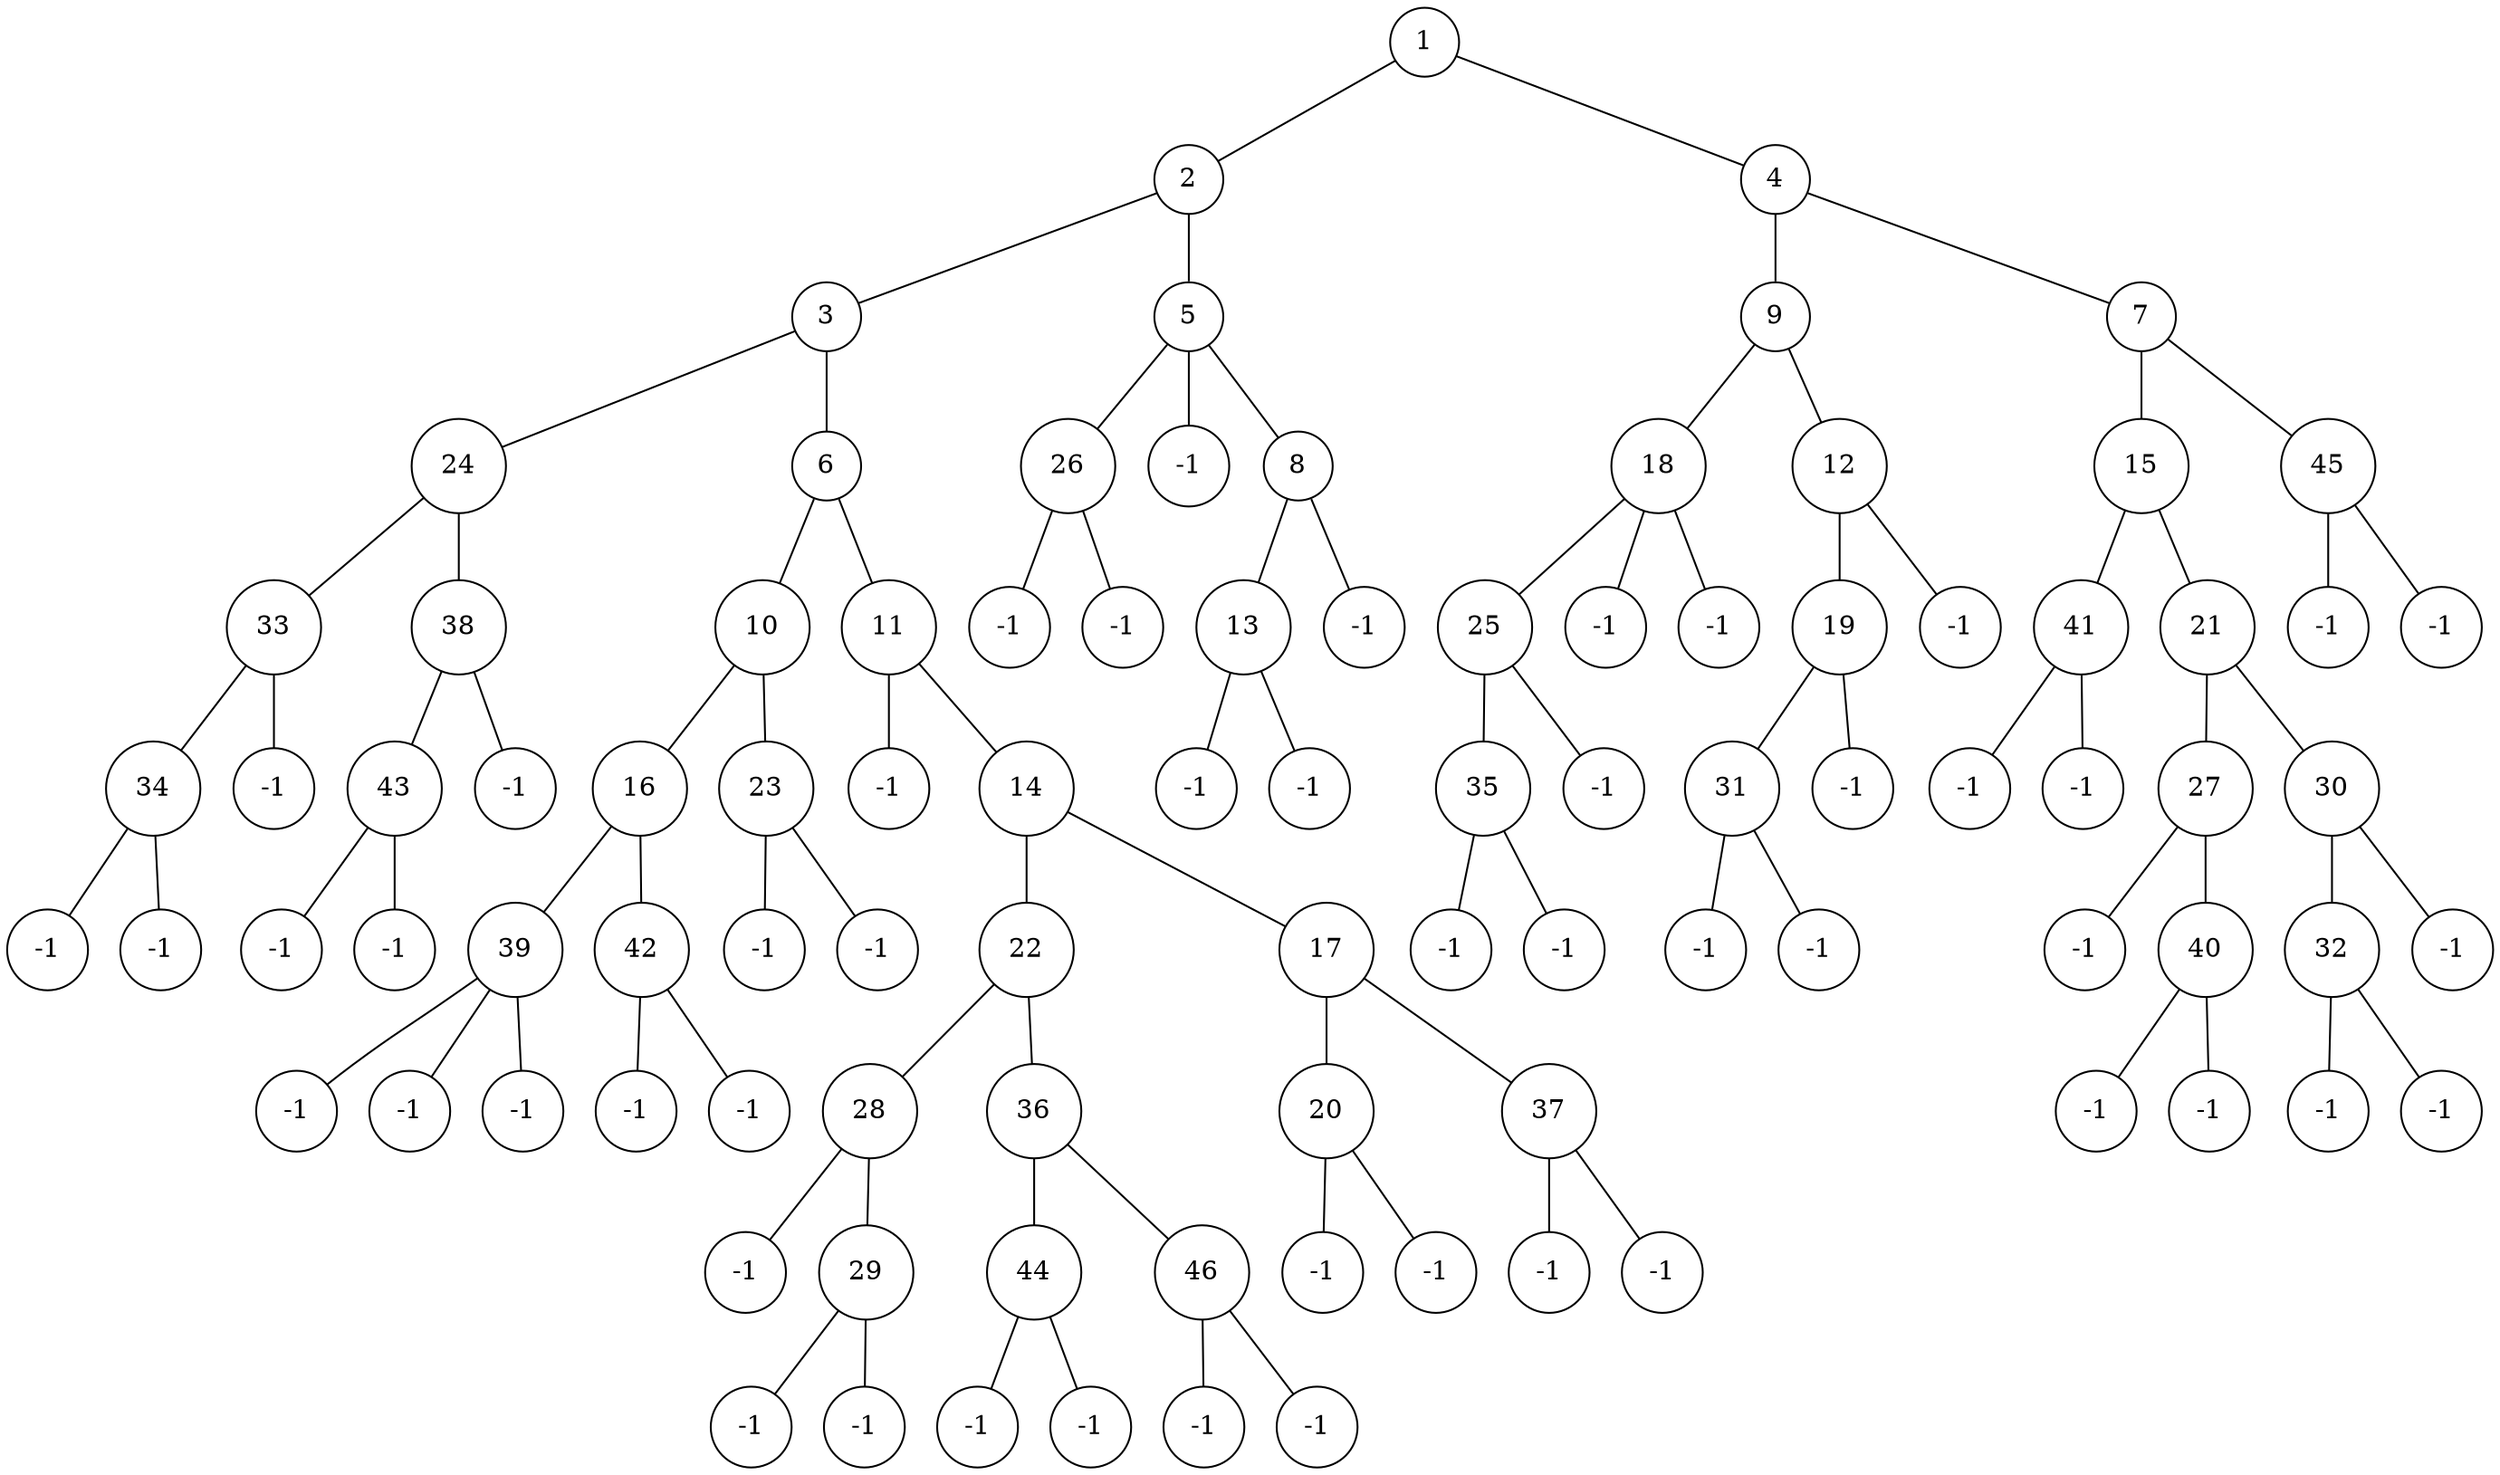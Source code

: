 digraph {
  edge [arrowhead = none, arrowtail=none];
treeimplementationSchroderTreeImpl4e25154f [label="1", shape=circle, width=0.1];
treeimplementationSchroderTreeImpl4e25154f -> treeimplementationSchroderTreeImpl70dea4e;
treeimplementationSchroderTreeImpl4e25154f -> treeimplementationSchroderTreeImpl5c647e05;
treeimplementationSchroderTreeImpl70dea4e [label="2", shape=circle, width=0.1];
treeimplementationSchroderTreeImpl70dea4e -> treeimplementationSchroderTreeImpl33909752;
treeimplementationSchroderTreeImpl70dea4e -> treeimplementationSchroderTreeImpl55f96302;
treeimplementationSchroderTreeImpl33909752 [label="3", shape=circle, width=0.1];
treeimplementationSchroderTreeImpl33909752 -> treeimplementationSchroderTreeImpl3d4eac69;
treeimplementationSchroderTreeImpl33909752 -> treeimplementationSchroderTreeImpl42a57993;
treeimplementationSchroderTreeImpl3d4eac69 [label="24", shape=circle, width=0.1];
treeimplementationSchroderTreeImpl3d4eac69 -> treeimplementationSchroderTreeImpl75b84c92;
treeimplementationSchroderTreeImpl3d4eac69 -> treeimplementationSchroderTreeImpl6bc7c054;
treeimplementationSchroderTreeImpl75b84c92 [label="33", shape=circle, width=0.1];
treeimplementationSchroderTreeImpl75b84c92 -> treeimplementationSchroderTreeImpl232204a1;
treeimplementationSchroderTreeImpl75b84c92 -> treeimplementationSchroderTreeImpl4aa298b7;
treeimplementationSchroderTreeImpl232204a1 [label="34", shape=circle, width=0.1];
treeimplementationSchroderTreeImpl232204a1 -> treeimplementationSchroderTreeImpl7d4991ad;
treeimplementationSchroderTreeImpl232204a1 -> treeimplementationSchroderTreeImpl28d93b30;
treeimplementationSchroderTreeImpl7d4991ad [label="-1", shape=circle, width=0.1];
treeimplementationSchroderTreeImpl28d93b30 [label="-1", shape=circle, width=0.1];
treeimplementationSchroderTreeImpl4aa298b7 [label="-1", shape=circle, width=0.1];
treeimplementationSchroderTreeImpl6bc7c054 [label="38", shape=circle, width=0.1];
treeimplementationSchroderTreeImpl6bc7c054 -> treeimplementationSchroderTreeImpl1b6d3586;
treeimplementationSchroderTreeImpl6bc7c054 -> treeimplementationSchroderTreeImpl4554617c;
treeimplementationSchroderTreeImpl1b6d3586 [label="43", shape=circle, width=0.1];
treeimplementationSchroderTreeImpl1b6d3586 -> treeimplementationSchroderTreeImpl74a14482;
treeimplementationSchroderTreeImpl1b6d3586 -> treeimplementationSchroderTreeImpl1540e19d;
treeimplementationSchroderTreeImpl74a14482 [label="-1", shape=circle, width=0.1];
treeimplementationSchroderTreeImpl1540e19d [label="-1", shape=circle, width=0.1];
treeimplementationSchroderTreeImpl4554617c [label="-1", shape=circle, width=0.1];
treeimplementationSchroderTreeImpl42a57993 [label="6", shape=circle, width=0.1];
treeimplementationSchroderTreeImpl42a57993 -> treeimplementationSchroderTreeImpl677327b6;
treeimplementationSchroderTreeImpl42a57993 -> treeimplementationSchroderTreeImpl14ae5a5;
treeimplementationSchroderTreeImpl677327b6 [label="10", shape=circle, width=0.1];
treeimplementationSchroderTreeImpl677327b6 -> treeimplementationSchroderTreeImpl7f31245a;
treeimplementationSchroderTreeImpl677327b6 -> treeimplementationSchroderTreeImpl6d6f6e28;
treeimplementationSchroderTreeImpl7f31245a [label="16", shape=circle, width=0.1];
treeimplementationSchroderTreeImpl7f31245a -> treeimplementationSchroderTreeImpl135fbaa4;
treeimplementationSchroderTreeImpl7f31245a -> treeimplementationSchroderTreeImpl45ee12a7;
treeimplementationSchroderTreeImpl135fbaa4 [label="39", shape=circle, width=0.1];
treeimplementationSchroderTreeImpl135fbaa4 -> treeimplementationSchroderTreeImpl330bedb4;
treeimplementationSchroderTreeImpl135fbaa4 -> treeimplementationSchroderTreeImpl2503dbd3;
treeimplementationSchroderTreeImpl135fbaa4 -> treeimplementationSchroderTreeImpl4b67cf4d;
treeimplementationSchroderTreeImpl330bedb4 [label="-1", shape=circle, width=0.1];
treeimplementationSchroderTreeImpl2503dbd3 [label="-1", shape=circle, width=0.1];
treeimplementationSchroderTreeImpl4b67cf4d [label="-1", shape=circle, width=0.1];
treeimplementationSchroderTreeImpl45ee12a7 [label="42", shape=circle, width=0.1];
treeimplementationSchroderTreeImpl45ee12a7 -> treeimplementationSchroderTreeImpl7ea987ac;
treeimplementationSchroderTreeImpl45ee12a7 -> treeimplementationSchroderTreeImpl12a3a380;
treeimplementationSchroderTreeImpl7ea987ac [label="-1", shape=circle, width=0.1];
treeimplementationSchroderTreeImpl12a3a380 [label="-1", shape=circle, width=0.1];
treeimplementationSchroderTreeImpl6d6f6e28 [label="23", shape=circle, width=0.1];
treeimplementationSchroderTreeImpl6d6f6e28 -> treeimplementationSchroderTreeImpl29453f44;
treeimplementationSchroderTreeImpl6d6f6e28 -> treeimplementationSchroderTreeImpl5cad8086;
treeimplementationSchroderTreeImpl29453f44 [label="-1", shape=circle, width=0.1];
treeimplementationSchroderTreeImpl5cad8086 [label="-1", shape=circle, width=0.1];
treeimplementationSchroderTreeImpl14ae5a5 [label="11", shape=circle, width=0.1];
treeimplementationSchroderTreeImpl14ae5a5 -> treeimplementationSchroderTreeImpl6e0be858;
treeimplementationSchroderTreeImpl14ae5a5 -> treeimplementationSchroderTreeImpl61bbe9ba;
treeimplementationSchroderTreeImpl6e0be858 [label="-1", shape=circle, width=0.1];
treeimplementationSchroderTreeImpl61bbe9ba [label="14", shape=circle, width=0.1];
treeimplementationSchroderTreeImpl61bbe9ba -> treeimplementationSchroderTreeImpl610455d6;
treeimplementationSchroderTreeImpl61bbe9ba -> treeimplementationSchroderTreeImpl511d50c0;
treeimplementationSchroderTreeImpl610455d6 [label="22", shape=circle, width=0.1];
treeimplementationSchroderTreeImpl610455d6 -> treeimplementationSchroderTreeImpl60e53b93;
treeimplementationSchroderTreeImpl610455d6 -> treeimplementationSchroderTreeImpl5e2de80c;
treeimplementationSchroderTreeImpl60e53b93 [label="28", shape=circle, width=0.1];
treeimplementationSchroderTreeImpl60e53b93 -> treeimplementationSchroderTreeImpl1d44bcfa;
treeimplementationSchroderTreeImpl60e53b93 -> treeimplementationSchroderTreeImpl266474c2;
treeimplementationSchroderTreeImpl1d44bcfa [label="-1", shape=circle, width=0.1];
treeimplementationSchroderTreeImpl266474c2 [label="29", shape=circle, width=0.1];
treeimplementationSchroderTreeImpl266474c2 -> treeimplementationSchroderTreeImpl6f94fa3e;
treeimplementationSchroderTreeImpl266474c2 -> treeimplementationSchroderTreeImpl5e481248;
treeimplementationSchroderTreeImpl6f94fa3e [label="-1", shape=circle, width=0.1];
treeimplementationSchroderTreeImpl5e481248 [label="-1", shape=circle, width=0.1];
treeimplementationSchroderTreeImpl5e2de80c [label="36", shape=circle, width=0.1];
treeimplementationSchroderTreeImpl5e2de80c -> treeimplementationSchroderTreeImpl66d3c617;
treeimplementationSchroderTreeImpl5e2de80c -> treeimplementationSchroderTreeImpl63947c6b;
treeimplementationSchroderTreeImpl66d3c617 [label="44", shape=circle, width=0.1];
treeimplementationSchroderTreeImpl66d3c617 -> treeimplementationSchroderTreeImpl2b193f2d;
treeimplementationSchroderTreeImpl66d3c617 -> treeimplementationSchroderTreeImpl355da254;
treeimplementationSchroderTreeImpl2b193f2d [label="-1", shape=circle, width=0.1];
treeimplementationSchroderTreeImpl355da254 [label="-1", shape=circle, width=0.1];
treeimplementationSchroderTreeImpl63947c6b [label="46", shape=circle, width=0.1];
treeimplementationSchroderTreeImpl63947c6b -> treeimplementationSchroderTreeImpl4dc63996;
treeimplementationSchroderTreeImpl63947c6b -> treeimplementationSchroderTreeImpld716361;
treeimplementationSchroderTreeImpl4dc63996 [label="-1", shape=circle, width=0.1];
treeimplementationSchroderTreeImpld716361 [label="-1", shape=circle, width=0.1];
treeimplementationSchroderTreeImpl511d50c0 [label="17", shape=circle, width=0.1];
treeimplementationSchroderTreeImpl511d50c0 -> treeimplementationSchroderTreeImpl6ff3c5b5;
treeimplementationSchroderTreeImpl511d50c0 -> treeimplementationSchroderTreeImpl3764951d;
treeimplementationSchroderTreeImpl6ff3c5b5 [label="20", shape=circle, width=0.1];
treeimplementationSchroderTreeImpl6ff3c5b5 -> treeimplementationSchroderTreeImpl4b1210ee;
treeimplementationSchroderTreeImpl6ff3c5b5 -> treeimplementationSchroderTreeImpl4d7e1886;
treeimplementationSchroderTreeImpl4b1210ee [label="-1", shape=circle, width=0.1];
treeimplementationSchroderTreeImpl4d7e1886 [label="-1", shape=circle, width=0.1];
treeimplementationSchroderTreeImpl3764951d [label="37", shape=circle, width=0.1];
treeimplementationSchroderTreeImpl3764951d -> treeimplementationSchroderTreeImpl3cd1a2f1;
treeimplementationSchroderTreeImpl3764951d -> treeimplementationSchroderTreeImpl2f0e140b;
treeimplementationSchroderTreeImpl3cd1a2f1 [label="-1", shape=circle, width=0.1];
treeimplementationSchroderTreeImpl2f0e140b [label="-1", shape=circle, width=0.1];
treeimplementationSchroderTreeImpl55f96302 [label="5", shape=circle, width=0.1];
treeimplementationSchroderTreeImpl55f96302 -> treeimplementationSchroderTreeImpl7440e464;
treeimplementationSchroderTreeImpl55f96302 -> treeimplementationSchroderTreeImpl49476842;
treeimplementationSchroderTreeImpl55f96302 -> treeimplementationSchroderTreeImpl78308db1;
treeimplementationSchroderTreeImpl7440e464 [label="26", shape=circle, width=0.1];
treeimplementationSchroderTreeImpl7440e464 -> treeimplementationSchroderTreeImpl27c170f0;
treeimplementationSchroderTreeImpl7440e464 -> treeimplementationSchroderTreeImpl5451c3a8;
treeimplementationSchroderTreeImpl27c170f0 [label="-1", shape=circle, width=0.1];
treeimplementationSchroderTreeImpl5451c3a8 [label="-1", shape=circle, width=0.1];
treeimplementationSchroderTreeImpl49476842 [label="-1", shape=circle, width=0.1];
treeimplementationSchroderTreeImpl78308db1 [label="8", shape=circle, width=0.1];
treeimplementationSchroderTreeImpl78308db1 -> treeimplementationSchroderTreeImpl2626b418;
treeimplementationSchroderTreeImpl78308db1 -> treeimplementationSchroderTreeImpl5a07e868;
treeimplementationSchroderTreeImpl2626b418 [label="13", shape=circle, width=0.1];
treeimplementationSchroderTreeImpl2626b418 -> treeimplementationSchroderTreeImpl76ed5528;
treeimplementationSchroderTreeImpl2626b418 -> treeimplementationSchroderTreeImpl2c7b84de;
treeimplementationSchroderTreeImpl76ed5528 [label="-1", shape=circle, width=0.1];
treeimplementationSchroderTreeImpl2c7b84de [label="-1", shape=circle, width=0.1];
treeimplementationSchroderTreeImpl5a07e868 [label="-1", shape=circle, width=0.1];
treeimplementationSchroderTreeImpl5c647e05 [label="4", shape=circle, width=0.1];
treeimplementationSchroderTreeImpl5c647e05 -> treeimplementationSchroderTreeImpl3fee733d;
treeimplementationSchroderTreeImpl5c647e05 -> treeimplementationSchroderTreeImpl5acf9800;
treeimplementationSchroderTreeImpl3fee733d [label="9", shape=circle, width=0.1];
treeimplementationSchroderTreeImpl3fee733d -> treeimplementationSchroderTreeImpl4617c264;
treeimplementationSchroderTreeImpl3fee733d -> treeimplementationSchroderTreeImpl36baf30c;
treeimplementationSchroderTreeImpl4617c264 [label="18", shape=circle, width=0.1];
treeimplementationSchroderTreeImpl4617c264 -> treeimplementationSchroderTreeImpl7a81197d;
treeimplementationSchroderTreeImpl4617c264 -> treeimplementationSchroderTreeImpl5ca881b5;
treeimplementationSchroderTreeImpl4617c264 -> treeimplementationSchroderTreeImpl24d46ca6;
treeimplementationSchroderTreeImpl7a81197d [label="25", shape=circle, width=0.1];
treeimplementationSchroderTreeImpl7a81197d -> treeimplementationSchroderTreeImpl4517d9a3;
treeimplementationSchroderTreeImpl7a81197d -> treeimplementationSchroderTreeImpl372f7a8d;
treeimplementationSchroderTreeImpl4517d9a3 [label="35", shape=circle, width=0.1];
treeimplementationSchroderTreeImpl4517d9a3 -> treeimplementationSchroderTreeImpl2f92e0f4;
treeimplementationSchroderTreeImpl4517d9a3 -> treeimplementationSchroderTreeImpl28a418fc;
treeimplementationSchroderTreeImpl2f92e0f4 [label="-1", shape=circle, width=0.1];
treeimplementationSchroderTreeImpl28a418fc [label="-1", shape=circle, width=0.1];
treeimplementationSchroderTreeImpl372f7a8d [label="-1", shape=circle, width=0.1];
treeimplementationSchroderTreeImpl5ca881b5 [label="-1", shape=circle, width=0.1];
treeimplementationSchroderTreeImpl24d46ca6 [label="-1", shape=circle, width=0.1];
treeimplementationSchroderTreeImpl36baf30c [label="12", shape=circle, width=0.1];
treeimplementationSchroderTreeImpl36baf30c -> treeimplementationSchroderTreeImpl5305068a;
treeimplementationSchroderTreeImpl36baf30c -> treeimplementationSchroderTreeImpl1f32e575;
treeimplementationSchroderTreeImpl5305068a [label="19", shape=circle, width=0.1];
treeimplementationSchroderTreeImpl5305068a -> treeimplementationSchroderTreeImpl279f2327;
treeimplementationSchroderTreeImpl5305068a -> treeimplementationSchroderTreeImpl2ff4acd0;
treeimplementationSchroderTreeImpl279f2327 [label="31", shape=circle, width=0.1];
treeimplementationSchroderTreeImpl279f2327 -> treeimplementationSchroderTreeImpl54bedef2;
treeimplementationSchroderTreeImpl279f2327 -> treeimplementationSchroderTreeImpl5caf905d;
treeimplementationSchroderTreeImpl54bedef2 [label="-1", shape=circle, width=0.1];
treeimplementationSchroderTreeImpl5caf905d [label="-1", shape=circle, width=0.1];
treeimplementationSchroderTreeImpl2ff4acd0 [label="-1", shape=circle, width=0.1];
treeimplementationSchroderTreeImpl1f32e575 [label="-1", shape=circle, width=0.1];
treeimplementationSchroderTreeImpl5acf9800 [label="7", shape=circle, width=0.1];
treeimplementationSchroderTreeImpl5acf9800 -> treeimplementationSchroderTreeImpl27716f4;
treeimplementationSchroderTreeImpl5acf9800 -> treeimplementationSchroderTreeImpl8efb846;
treeimplementationSchroderTreeImpl27716f4 [label="15", shape=circle, width=0.1];
treeimplementationSchroderTreeImpl27716f4 -> treeimplementationSchroderTreeImpl2a84aee7;
treeimplementationSchroderTreeImpl27716f4 -> treeimplementationSchroderTreeImpla09ee92;
treeimplementationSchroderTreeImpl2a84aee7 [label="41", shape=circle, width=0.1];
treeimplementationSchroderTreeImpl2a84aee7 -> treeimplementationSchroderTreeImpl30f39991;
treeimplementationSchroderTreeImpl2a84aee7 -> treeimplementationSchroderTreeImpl452b3a41;
treeimplementationSchroderTreeImpl30f39991 [label="-1", shape=circle, width=0.1];
treeimplementationSchroderTreeImpl452b3a41 [label="-1", shape=circle, width=0.1];
treeimplementationSchroderTreeImpla09ee92 [label="21", shape=circle, width=0.1];
treeimplementationSchroderTreeImpla09ee92 -> treeimplementationSchroderTreeImpl4a574795;
treeimplementationSchroderTreeImpla09ee92 -> treeimplementationSchroderTreeImplf6f4d33;
treeimplementationSchroderTreeImpl4a574795 [label="27", shape=circle, width=0.1];
treeimplementationSchroderTreeImpl4a574795 -> treeimplementationSchroderTreeImpl23fc625e;
treeimplementationSchroderTreeImpl4a574795 -> treeimplementationSchroderTreeImpl3f99bd52;
treeimplementationSchroderTreeImpl23fc625e [label="-1", shape=circle, width=0.1];
treeimplementationSchroderTreeImpl3f99bd52 [label="40", shape=circle, width=0.1];
treeimplementationSchroderTreeImpl3f99bd52 -> treeimplementationSchroderTreeImpl4f023edb;
treeimplementationSchroderTreeImpl3f99bd52 -> treeimplementationSchroderTreeImpl3a71f4dd;
treeimplementationSchroderTreeImpl4f023edb [label="-1", shape=circle, width=0.1];
treeimplementationSchroderTreeImpl3a71f4dd [label="-1", shape=circle, width=0.1];
treeimplementationSchroderTreeImplf6f4d33 [label="30", shape=circle, width=0.1];
treeimplementationSchroderTreeImplf6f4d33 -> treeimplementationSchroderTreeImpl7adf9f5f;
treeimplementationSchroderTreeImplf6f4d33 -> treeimplementationSchroderTreeImpl85ede7b;
treeimplementationSchroderTreeImpl7adf9f5f [label="32", shape=circle, width=0.1];
treeimplementationSchroderTreeImpl7adf9f5f -> treeimplementationSchroderTreeImpl5674cd4d;
treeimplementationSchroderTreeImpl7adf9f5f -> treeimplementationSchroderTreeImpl63961c42;
treeimplementationSchroderTreeImpl5674cd4d [label="-1", shape=circle, width=0.1];
treeimplementationSchroderTreeImpl63961c42 [label="-1", shape=circle, width=0.1];
treeimplementationSchroderTreeImpl85ede7b [label="-1", shape=circle, width=0.1];
treeimplementationSchroderTreeImpl8efb846 [label="45", shape=circle, width=0.1];
treeimplementationSchroderTreeImpl8efb846 -> treeimplementationSchroderTreeImpl65b54208;
treeimplementationSchroderTreeImpl8efb846 -> treeimplementationSchroderTreeImpl1be6f5c3;
treeimplementationSchroderTreeImpl65b54208 [label="-1", shape=circle, width=0.1];
treeimplementationSchroderTreeImpl1be6f5c3 [label="-1", shape=circle, width=0.1];
}